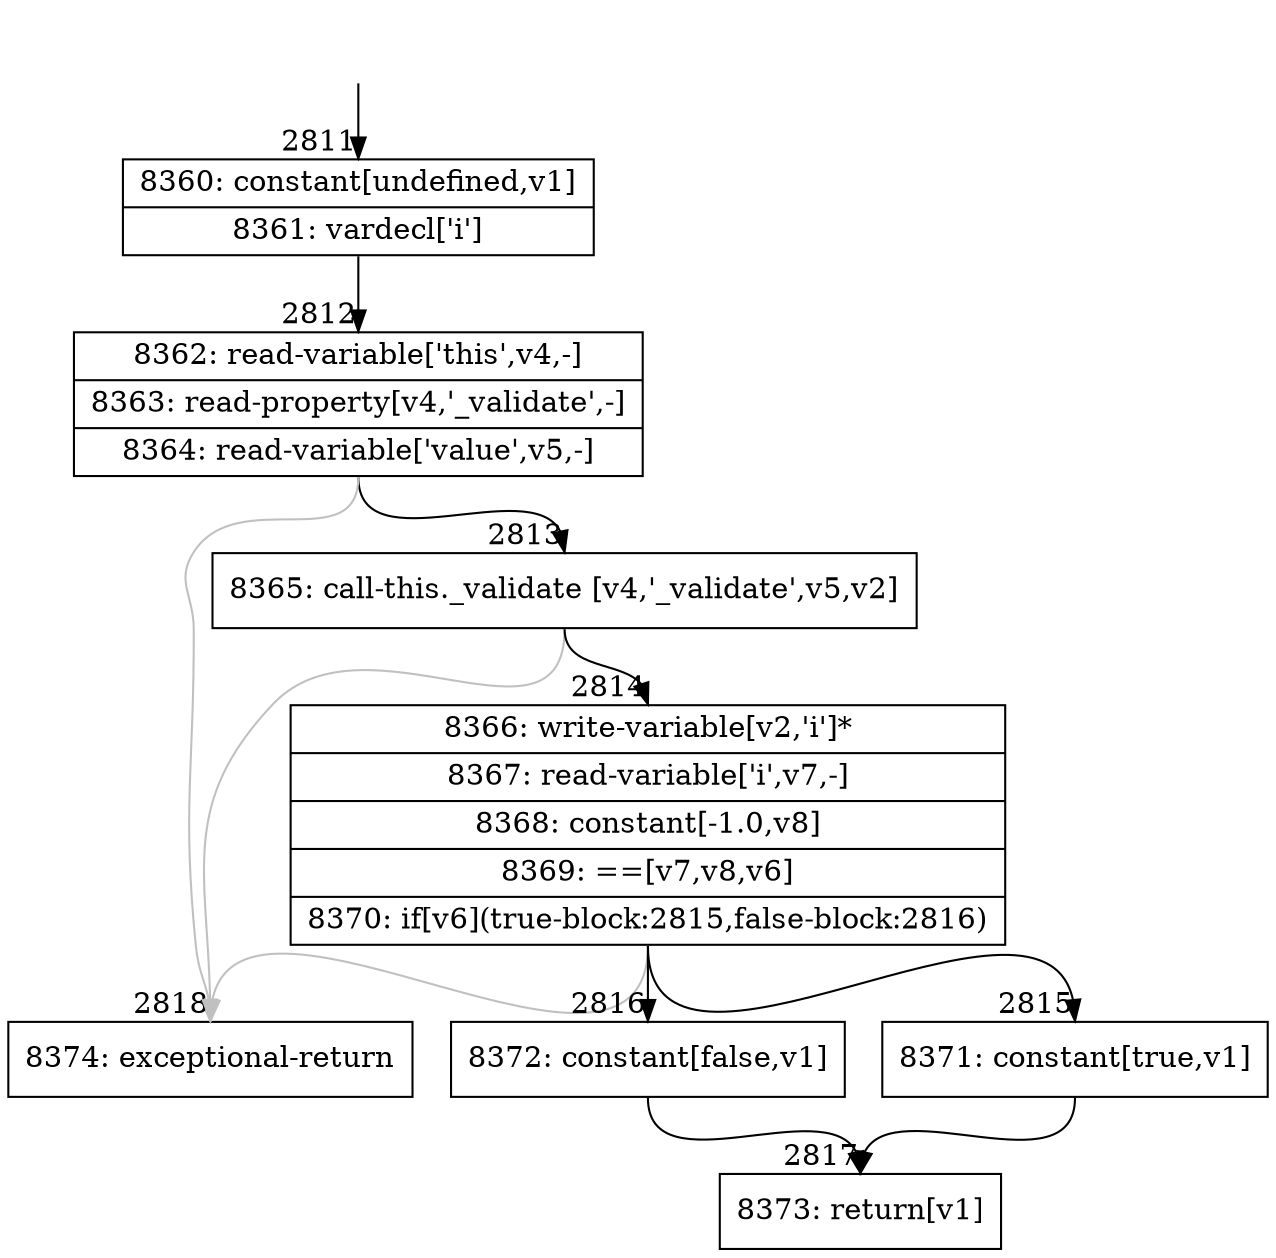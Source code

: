 digraph {
rankdir="TD"
BB_entry307[shape=none,label=""];
BB_entry307 -> BB2811 [tailport=s, headport=n, headlabel="    2811"]
BB2811 [shape=record label="{8360: constant[undefined,v1]|8361: vardecl['i']}" ] 
BB2811 -> BB2812 [tailport=s, headport=n, headlabel="      2812"]
BB2812 [shape=record label="{8362: read-variable['this',v4,-]|8363: read-property[v4,'_validate',-]|8364: read-variable['value',v5,-]}" ] 
BB2812 -> BB2813 [tailport=s, headport=n, headlabel="      2813"]
BB2812 -> BB2818 [tailport=s, headport=n, color=gray, headlabel="      2818"]
BB2813 [shape=record label="{8365: call-this._validate [v4,'_validate',v5,v2]}" ] 
BB2813 -> BB2814 [tailport=s, headport=n, headlabel="      2814"]
BB2813 -> BB2818 [tailport=s, headport=n, color=gray]
BB2814 [shape=record label="{8366: write-variable[v2,'i']*|8367: read-variable['i',v7,-]|8368: constant[-1.0,v8]|8369: ==[v7,v8,v6]|8370: if[v6](true-block:2815,false-block:2816)}" ] 
BB2814 -> BB2815 [tailport=s, headport=n, headlabel="      2815"]
BB2814 -> BB2816 [tailport=s, headport=n, headlabel="      2816"]
BB2814 -> BB2818 [tailport=s, headport=n, color=gray]
BB2815 [shape=record label="{8371: constant[true,v1]}" ] 
BB2815 -> BB2817 [tailport=s, headport=n, headlabel="      2817"]
BB2816 [shape=record label="{8372: constant[false,v1]}" ] 
BB2816 -> BB2817 [tailport=s, headport=n]
BB2817 [shape=record label="{8373: return[v1]}" ] 
BB2818 [shape=record label="{8374: exceptional-return}" ] 
//#$~ 3253
}
